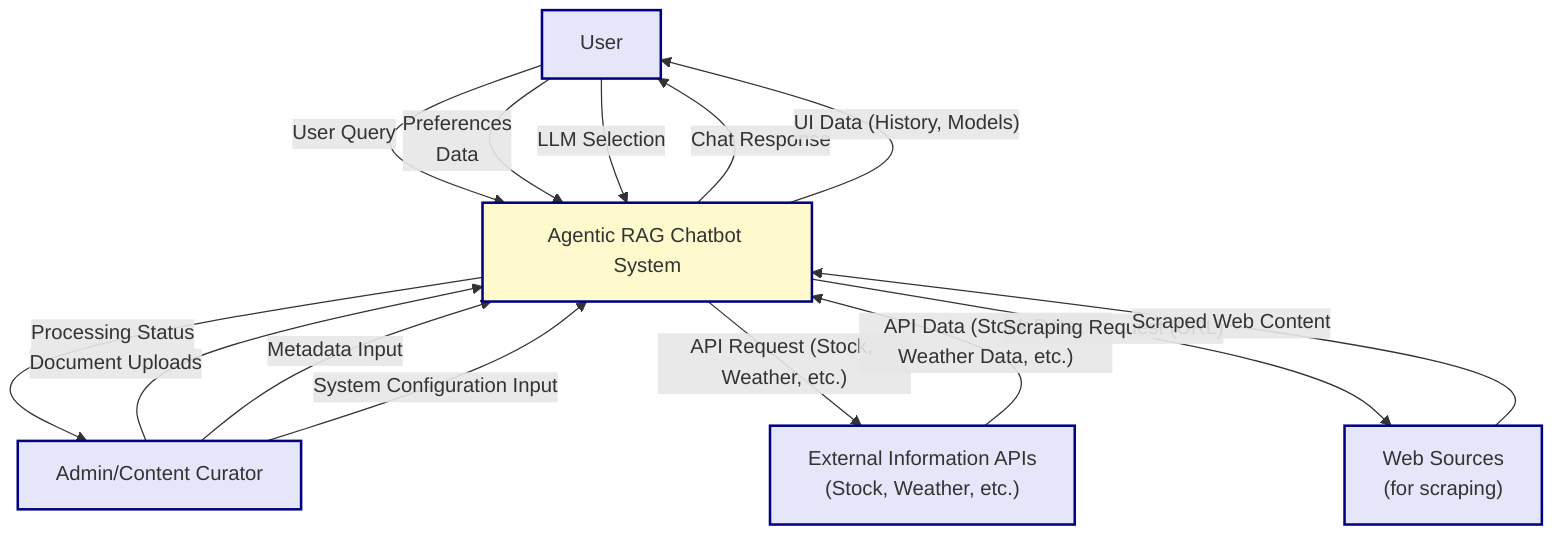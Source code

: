 %%{
  init: {
    'theme': 'base',
    'themeVariables': {
      'fontFamily': 'Comic Sans MS, cursive',
      'fontSize': '14px',
      'primaryColor': '#F0F8FF',       /* aliceblue - diagram background */
      'nodeBorder': '#000080',        /* navy - for entity/process borders */
      'lineColor': '#0000CD',         /* mediumblue - for data flows */
    %%   'primaryTextColor': '#191970',  /* midnightblue - for text */
      'entityColor': '#E6E6FA',       /* lavender - for external entities */
      'processColor': '#FFFACD',      /* lemonchiffon - for the main process */
      'edgeLabelBackground':'#F0F8FF',/* aliceblue - for edge labels background */
      'clusterBkg': '#FAFAFA'
    },
    'flowchart': {
      'curve': 'basis'
    }
  }
}%%

graph TD
    classDef entity fill:#E6E6FA,stroke:#000080,stroke-width:2px,shape:rectangle;
    classDef process fill:#FFFACD,stroke:#000080,stroke-width:2px,shape:ellipse;

    %% External Entities
    User["User"]:::entity;
    Admin["Admin/Content Curator"]:::entity;
    External_Info_APIs["External Information APIs<br/>(Stock, Weather, etc.)"]:::entity;
    Web_Sources["Web Sources<br/>(for scraping)"]:::entity;

    %% Main System Process
    System["Agentic RAG Chatbot System"]:::process;

    %% Data Flows
    User -- "User Query" --> System;
    User -- "Preferences<BR>Data" --> System;
    User -- "LLM Selection" --> System;
    System -- "Chat Response" --> User;
    System -- "UI Data (History, Models)" --> User;

    Admin -- "Document Uploads" --> System;
    Admin -- "Metadata Input" --> System;
    Admin -- "System Configuration Input" --> System;
    System -- "Processing Status" --> Admin;

    System -- "API Request (Stock, Weather, etc.)" --> External_Info_APIs;
    External_Info_APIs -- "API Data (Stock Data, Weather Data, etc.)" --> System;

    System -- "Scraping Request (URL)" --> Web_Sources;
    Web_Sources -- "Scraped Web Content" --> System;

    %% Apply curved lines using 'basis' interpolation
    linkStyle default interpolate basis;
    %% title Level 0 Data Flow Diagram (Context Diagram)